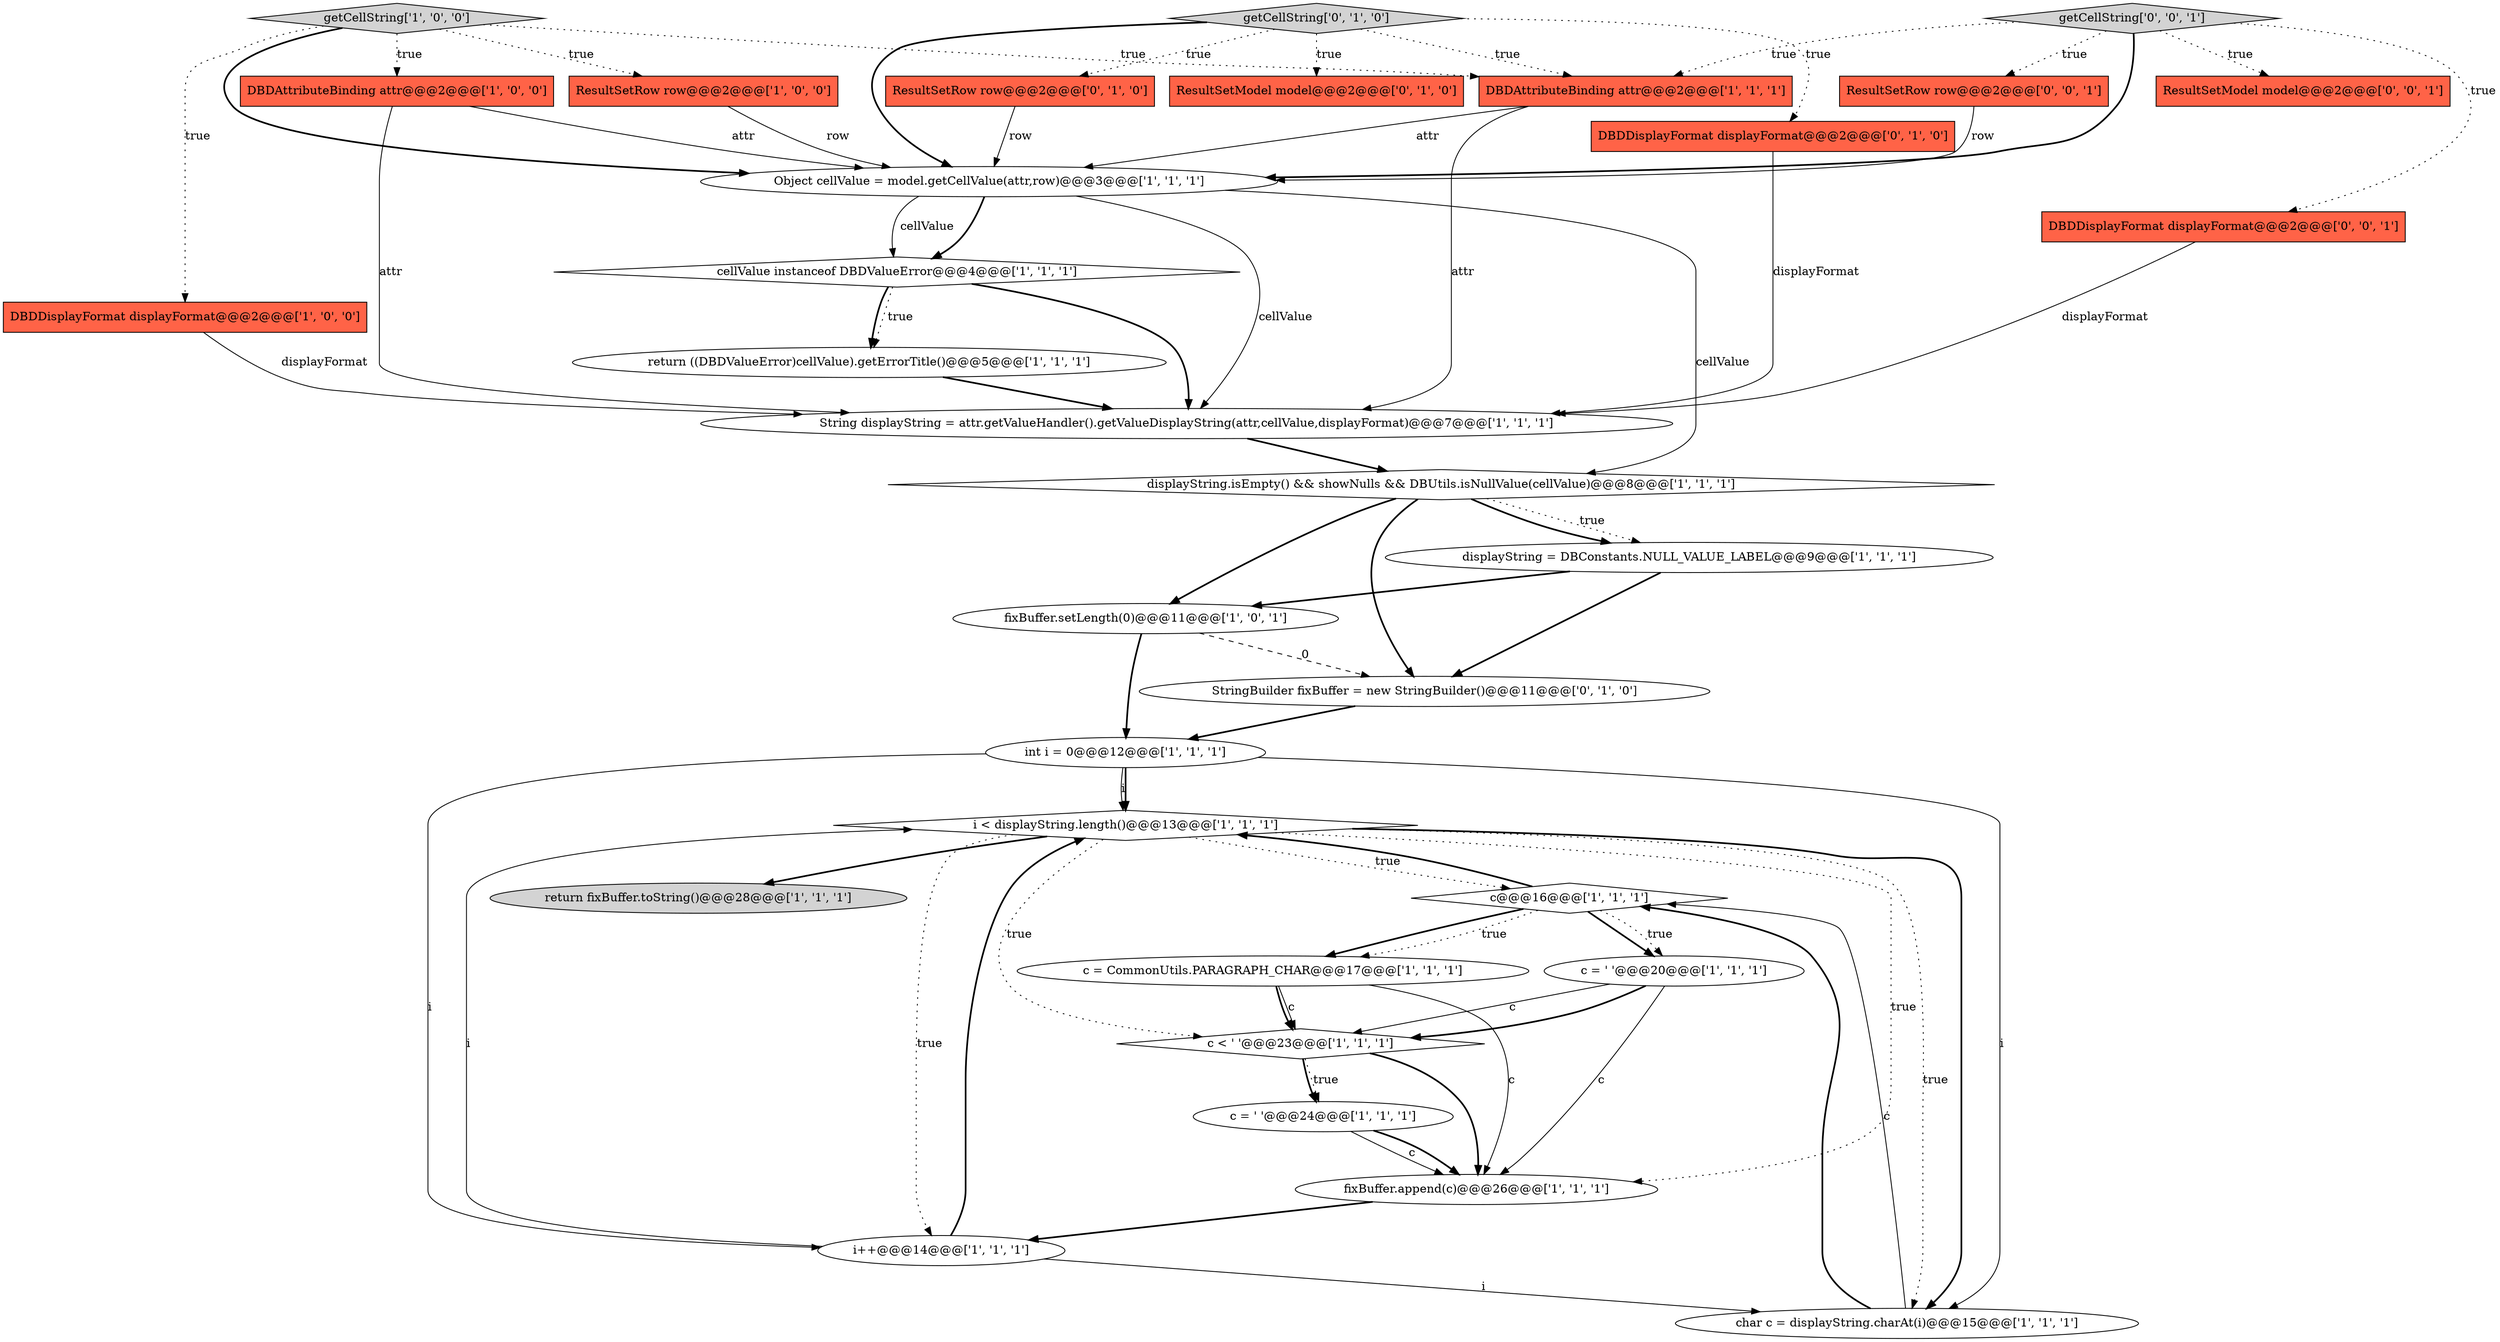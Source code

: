 digraph {
28 [style = filled, label = "ResultSetRow row@@@2@@@['0', '0', '1']", fillcolor = tomato, shape = box image = "AAA0AAABBB3BBB"];
22 [style = filled, label = "cellValue instanceof DBDValueError@@@4@@@['1', '1', '1']", fillcolor = white, shape = diamond image = "AAA0AAABBB1BBB"];
7 [style = filled, label = "c = CommonUtils.PARAGRAPH_CHAR@@@17@@@['1', '1', '1']", fillcolor = white, shape = ellipse image = "AAA0AAABBB1BBB"];
12 [style = filled, label = "fixBuffer.setLength(0)@@@11@@@['1', '0', '1']", fillcolor = white, shape = ellipse image = "AAA0AAABBB1BBB"];
5 [style = filled, label = "String displayString = attr.getValueHandler().getValueDisplayString(attr,cellValue,displayFormat)@@@7@@@['1', '1', '1']", fillcolor = white, shape = ellipse image = "AAA0AAABBB1BBB"];
21 [style = filled, label = "displayString = DBConstants.NULL_VALUE_LABEL@@@9@@@['1', '1', '1']", fillcolor = white, shape = ellipse image = "AAA0AAABBB1BBB"];
25 [style = filled, label = "ResultSetRow row@@@2@@@['0', '1', '0']", fillcolor = tomato, shape = box image = "AAA0AAABBB2BBB"];
15 [style = filled, label = "Object cellValue = model.getCellValue(attr,row)@@@3@@@['1', '1', '1']", fillcolor = white, shape = ellipse image = "AAA0AAABBB1BBB"];
14 [style = filled, label = "DBDAttributeBinding attr@@@2@@@['1', '0', '0']", fillcolor = tomato, shape = box image = "AAA0AAABBB1BBB"];
19 [style = filled, label = "i < displayString.length()@@@13@@@['1', '1', '1']", fillcolor = white, shape = diamond image = "AAA0AAABBB1BBB"];
11 [style = filled, label = "c = ' '@@@24@@@['1', '1', '1']", fillcolor = white, shape = ellipse image = "AAA0AAABBB1BBB"];
8 [style = filled, label = "c@@@16@@@['1', '1', '1']", fillcolor = white, shape = diamond image = "AAA0AAABBB1BBB"];
0 [style = filled, label = "char c = displayString.charAt(i)@@@15@@@['1', '1', '1']", fillcolor = white, shape = ellipse image = "AAA0AAABBB1BBB"];
24 [style = filled, label = "getCellString['0', '1', '0']", fillcolor = lightgray, shape = diamond image = "AAA0AAABBB2BBB"];
6 [style = filled, label = "ResultSetRow row@@@2@@@['1', '0', '0']", fillcolor = tomato, shape = box image = "AAA0AAABBB1BBB"];
9 [style = filled, label = "fixBuffer.append(c)@@@26@@@['1', '1', '1']", fillcolor = white, shape = ellipse image = "AAA0AAABBB1BBB"];
20 [style = filled, label = "DBDAttributeBinding attr@@@2@@@['1', '1', '1']", fillcolor = tomato, shape = box image = "AAA0AAABBB1BBB"];
1 [style = filled, label = "c = ' '@@@20@@@['1', '1', '1']", fillcolor = white, shape = ellipse image = "AAA0AAABBB1BBB"];
30 [style = filled, label = "ResultSetModel model@@@2@@@['0', '0', '1']", fillcolor = tomato, shape = box image = "AAA0AAABBB3BBB"];
26 [style = filled, label = "DBDDisplayFormat displayFormat@@@2@@@['0', '1', '0']", fillcolor = tomato, shape = box image = "AAA0AAABBB2BBB"];
3 [style = filled, label = "c < ' '@@@23@@@['1', '1', '1']", fillcolor = white, shape = diamond image = "AAA0AAABBB1BBB"];
23 [style = filled, label = "StringBuilder fixBuffer = new StringBuilder()@@@11@@@['0', '1', '0']", fillcolor = white, shape = ellipse image = "AAA1AAABBB2BBB"];
29 [style = filled, label = "DBDDisplayFormat displayFormat@@@2@@@['0', '0', '1']", fillcolor = tomato, shape = box image = "AAA0AAABBB3BBB"];
16 [style = filled, label = "return fixBuffer.toString()@@@28@@@['1', '1', '1']", fillcolor = lightgray, shape = ellipse image = "AAA0AAABBB1BBB"];
18 [style = filled, label = "displayString.isEmpty() && showNulls && DBUtils.isNullValue(cellValue)@@@8@@@['1', '1', '1']", fillcolor = white, shape = diamond image = "AAA0AAABBB1BBB"];
4 [style = filled, label = "return ((DBDValueError)cellValue).getErrorTitle()@@@5@@@['1', '1', '1']", fillcolor = white, shape = ellipse image = "AAA0AAABBB1BBB"];
13 [style = filled, label = "int i = 0@@@12@@@['1', '1', '1']", fillcolor = white, shape = ellipse image = "AAA0AAABBB1BBB"];
31 [style = filled, label = "getCellString['0', '0', '1']", fillcolor = lightgray, shape = diamond image = "AAA0AAABBB3BBB"];
10 [style = filled, label = "i++@@@14@@@['1', '1', '1']", fillcolor = white, shape = ellipse image = "AAA0AAABBB1BBB"];
2 [style = filled, label = "getCellString['1', '0', '0']", fillcolor = lightgray, shape = diamond image = "AAA0AAABBB1BBB"];
17 [style = filled, label = "DBDDisplayFormat displayFormat@@@2@@@['1', '0', '0']", fillcolor = tomato, shape = box image = "AAA0AAABBB1BBB"];
27 [style = filled, label = "ResultSetModel model@@@2@@@['0', '1', '0']", fillcolor = tomato, shape = box image = "AAA0AAABBB2BBB"];
2->17 [style = dotted, label="true"];
1->9 [style = solid, label="c"];
19->0 [style = dotted, label="true"];
14->5 [style = solid, label="attr"];
22->5 [style = bold, label=""];
3->11 [style = bold, label=""];
13->19 [style = solid, label="i"];
0->8 [style = solid, label="c"];
25->15 [style = solid, label="row"];
13->19 [style = bold, label=""];
24->26 [style = dotted, label="true"];
12->23 [style = dashed, label="0"];
29->5 [style = solid, label="displayFormat"];
14->15 [style = solid, label="attr"];
24->20 [style = dotted, label="true"];
11->9 [style = solid, label="c"];
26->5 [style = solid, label="displayFormat"];
31->28 [style = dotted, label="true"];
4->5 [style = bold, label=""];
24->15 [style = bold, label=""];
15->5 [style = solid, label="cellValue"];
2->20 [style = dotted, label="true"];
11->9 [style = bold, label=""];
2->6 [style = dotted, label="true"];
15->22 [style = bold, label=""];
19->0 [style = bold, label=""];
15->18 [style = solid, label="cellValue"];
20->15 [style = solid, label="attr"];
0->8 [style = bold, label=""];
19->10 [style = dotted, label="true"];
18->23 [style = bold, label=""];
19->9 [style = dotted, label="true"];
6->15 [style = solid, label="row"];
7->9 [style = solid, label="c"];
19->8 [style = dotted, label="true"];
8->7 [style = dotted, label="true"];
21->12 [style = bold, label=""];
2->14 [style = dotted, label="true"];
12->13 [style = bold, label=""];
10->19 [style = bold, label=""];
8->1 [style = bold, label=""];
19->16 [style = bold, label=""];
7->3 [style = bold, label=""];
23->13 [style = bold, label=""];
1->3 [style = bold, label=""];
18->21 [style = dotted, label="true"];
13->0 [style = solid, label="i"];
13->10 [style = solid, label="i"];
10->0 [style = solid, label="i"];
20->5 [style = solid, label="attr"];
3->9 [style = bold, label=""];
7->3 [style = solid, label="c"];
22->4 [style = bold, label=""];
3->11 [style = dotted, label="true"];
31->30 [style = dotted, label="true"];
15->22 [style = solid, label="cellValue"];
28->15 [style = solid, label="row"];
5->18 [style = bold, label=""];
10->19 [style = solid, label="i"];
18->21 [style = bold, label=""];
31->20 [style = dotted, label="true"];
24->27 [style = dotted, label="true"];
17->5 [style = solid, label="displayFormat"];
8->7 [style = bold, label=""];
31->29 [style = dotted, label="true"];
24->25 [style = dotted, label="true"];
18->12 [style = bold, label=""];
31->15 [style = bold, label=""];
21->23 [style = bold, label=""];
22->4 [style = dotted, label="true"];
1->3 [style = solid, label="c"];
8->1 [style = dotted, label="true"];
2->15 [style = bold, label=""];
19->3 [style = dotted, label="true"];
8->19 [style = bold, label=""];
9->10 [style = bold, label=""];
}
